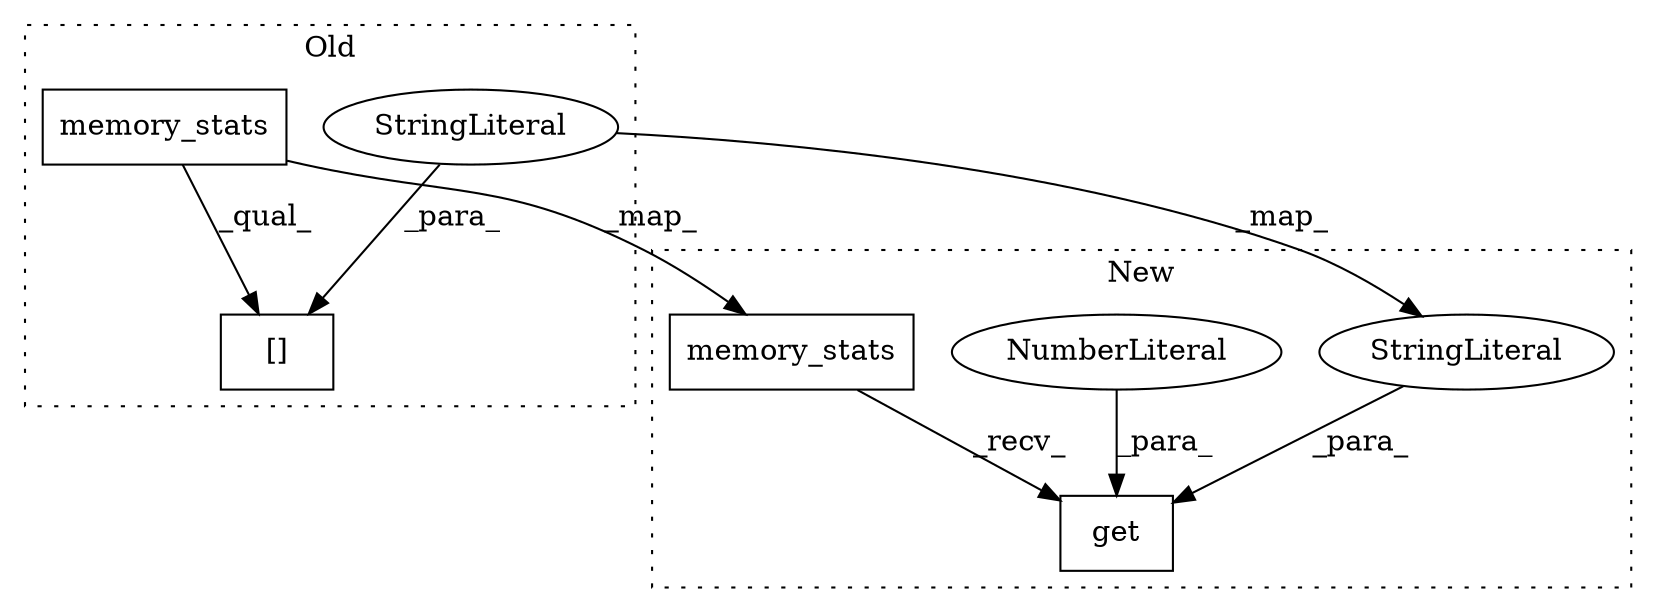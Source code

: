 digraph G {
subgraph cluster0 {
1 [label="memory_stats" a="32" s="4224,4243" l="13,1" shape="box"];
3 [label="[]" a="2" s="4224,4274" l="21,1" shape="box"];
6 [label="StringLiteral" a="45" s="4245" l="29" shape="ellipse"];
label = "Old";
style="dotted";
}
subgraph cluster1 {
2 [label="memory_stats" a="32" s="4282,4301" l="13,1" shape="box"];
4 [label="get" a="32" s="4303,4338" l="4,1" shape="box"];
5 [label="NumberLiteral" a="34" s="4337" l="1" shape="ellipse"];
7 [label="StringLiteral" a="45" s="4307" l="29" shape="ellipse"];
label = "New";
style="dotted";
}
1 -> 3 [label="_qual_"];
1 -> 2 [label="_map_"];
2 -> 4 [label="_recv_"];
5 -> 4 [label="_para_"];
6 -> 7 [label="_map_"];
6 -> 3 [label="_para_"];
7 -> 4 [label="_para_"];
}